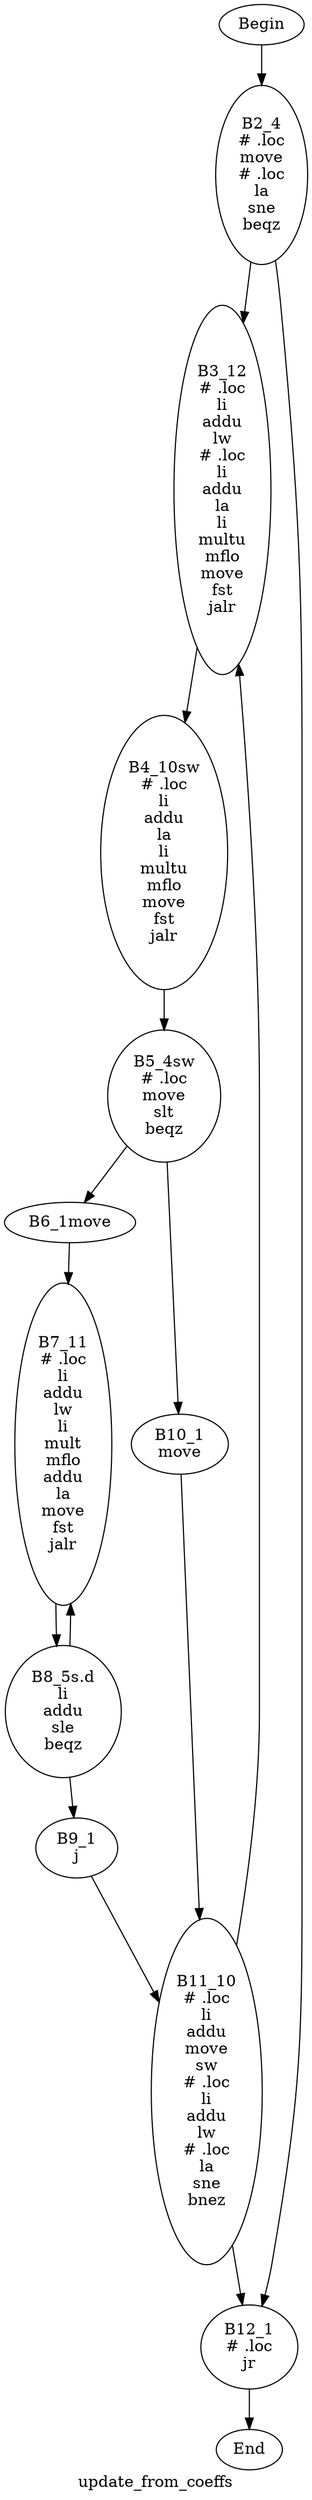 digraph G{
	label = "update_from_coeffs"	style = "dashed";
	color = purple;
	Node0 [label = "Begin"];
	Node0 -> {Node2 }
	Node1 [label = "End"];
	Node1 -> {}
	Node2 [label = "B2_4\n# .loc\nmove\n# .loc\nla\nsne\nbeqz\n"];
	Node2 -> {Node3 Node12 }
	Node3 [label = "B3_12\n# .loc\nli\naddu\nlw\n# .loc\nli\naddu\nla\nli\nmultu\nmflo\nmove\nfst\njalr\n"];
	Node3 -> {Node4 }
	Node4 [label = "B4_10sw\n# .loc\nli\naddu\nla\nli\nmultu\nmflo\nmove\nfst\njalr\n"];
	Node4 -> {Node5 }
	Node5 [label = "B5_4sw\n# .loc\nmove\nslt\nbeqz\n"];
	Node5 -> {Node6 Node10 }
	Node6 [label = "B6_1move\n"];
	Node6 -> {Node7 }
	Node7 [label = "B7_11\n# .loc\nli\naddu\nlw\nli\nmult\nmflo\naddu\nla\nmove\nfst\njalr\n"];
	Node7 -> {Node8 }
	Node8 [label = "B8_5s.d\nli\naddu\nsle\nbeqz\n"];
	Node8 -> {Node9 Node7 }
	Node9 [label = "B9_1\nj\n"];
	Node9 -> {Node11 }
	Node10 [label = "B10_1\nmove\n"];
	Node10 -> {Node11 }
	Node11 [label = "B11_10\n# .loc\nli\naddu\nmove\nsw\n# .loc\nli\naddu\nlw\n# .loc\nla\nsne\nbnez\n"];
	Node11 -> {Node12 Node3 }
	Node12 [label = "B12_1\n# .loc\njr\n"];
	Node12 -> {Node1 }
}

